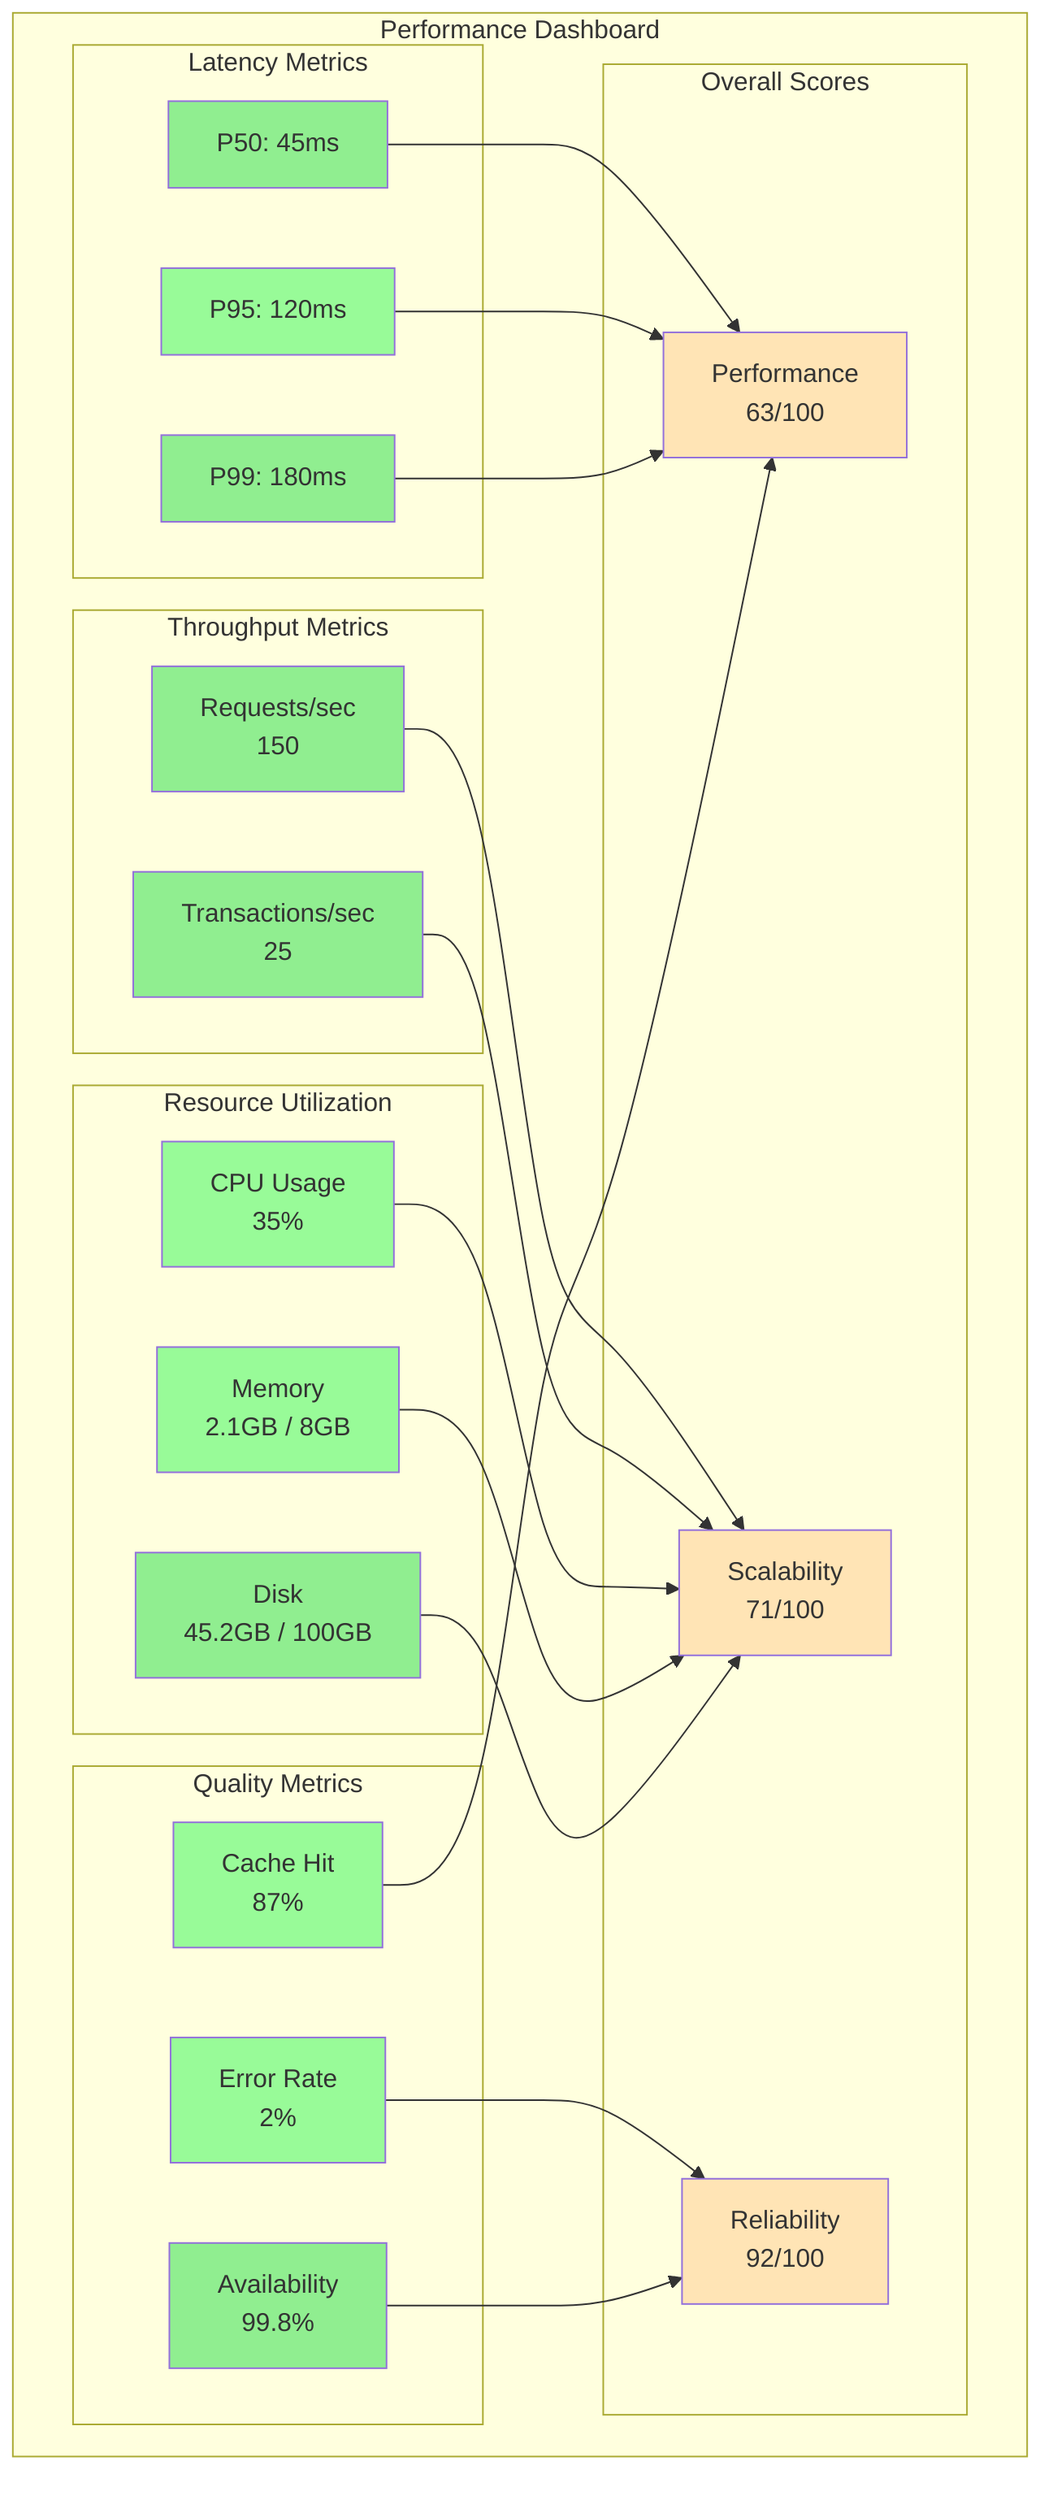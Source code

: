 graph TB
    subgraph "Performance Dashboard"
        subgraph "Latency Metrics"
            P50[P50: 45ms]
            P95[P95: 120ms]
            P99[P99: 180ms]
        end
        
        subgraph "Throughput Metrics"
            RPS[Requests/sec<br/>150]
            TPS[Transactions/sec<br/>25]
        end
        
        subgraph "Resource Utilization"
            CPU[CPU Usage<br/>35%]
            Memory[Memory<br/>2.1GB / 8GB]
            Disk[Disk<br/>45.2GB / 100GB]
        end
        
        subgraph "Quality Metrics"
            ErrorRate[Error Rate<br/>2%]
            Availability[Availability<br/>99.8%]
            CacheHit[Cache Hit<br/>87%]
        end
        
        subgraph "Overall Scores"
            PerfScore[Performance<br/>63/100]
            ReliScore[Reliability<br/>92/100]
            ScaleScore[Scalability<br/>71/100]
        end
    end
    
    P50 --> PerfScore
    P95 --> PerfScore
    P99 --> PerfScore
    
    RPS --> ScaleScore
    TPS --> ScaleScore
    
    CPU --> ScaleScore
    Memory --> ScaleScore
    Disk --> ScaleScore
    
    ErrorRate --> ReliScore
    Availability --> ReliScore
    CacheHit --> PerfScore
    
    classDef excellent fill:#90EE90
    classDef good fill:#98FB98
    classDef warning fill:#FFE4B5
    classDef critical fill:#FFB6C1
    
    class P50,RPS,TPS excellent
    class P95,CPU,Memory,CacheHit good
    class P99,Disk,Availability excellent
    class ErrorRate good
    class PerfScore,ReliScore,ScaleScore warning